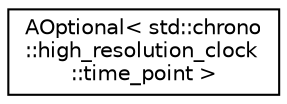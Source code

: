 digraph "Graphical Class Hierarchy"
{
 // LATEX_PDF_SIZE
  edge [fontname="Helvetica",fontsize="10",labelfontname="Helvetica",labelfontsize="10"];
  node [fontname="Helvetica",fontsize="10",shape=record];
  rankdir="LR";
  Node0 [label="AOptional\< std::chrono\l::high_resolution_clock\l::time_point \>",height=0.2,width=0.4,color="black", fillcolor="white", style="filled",URL="$classAOptional.html",tooltip=" "];
}
